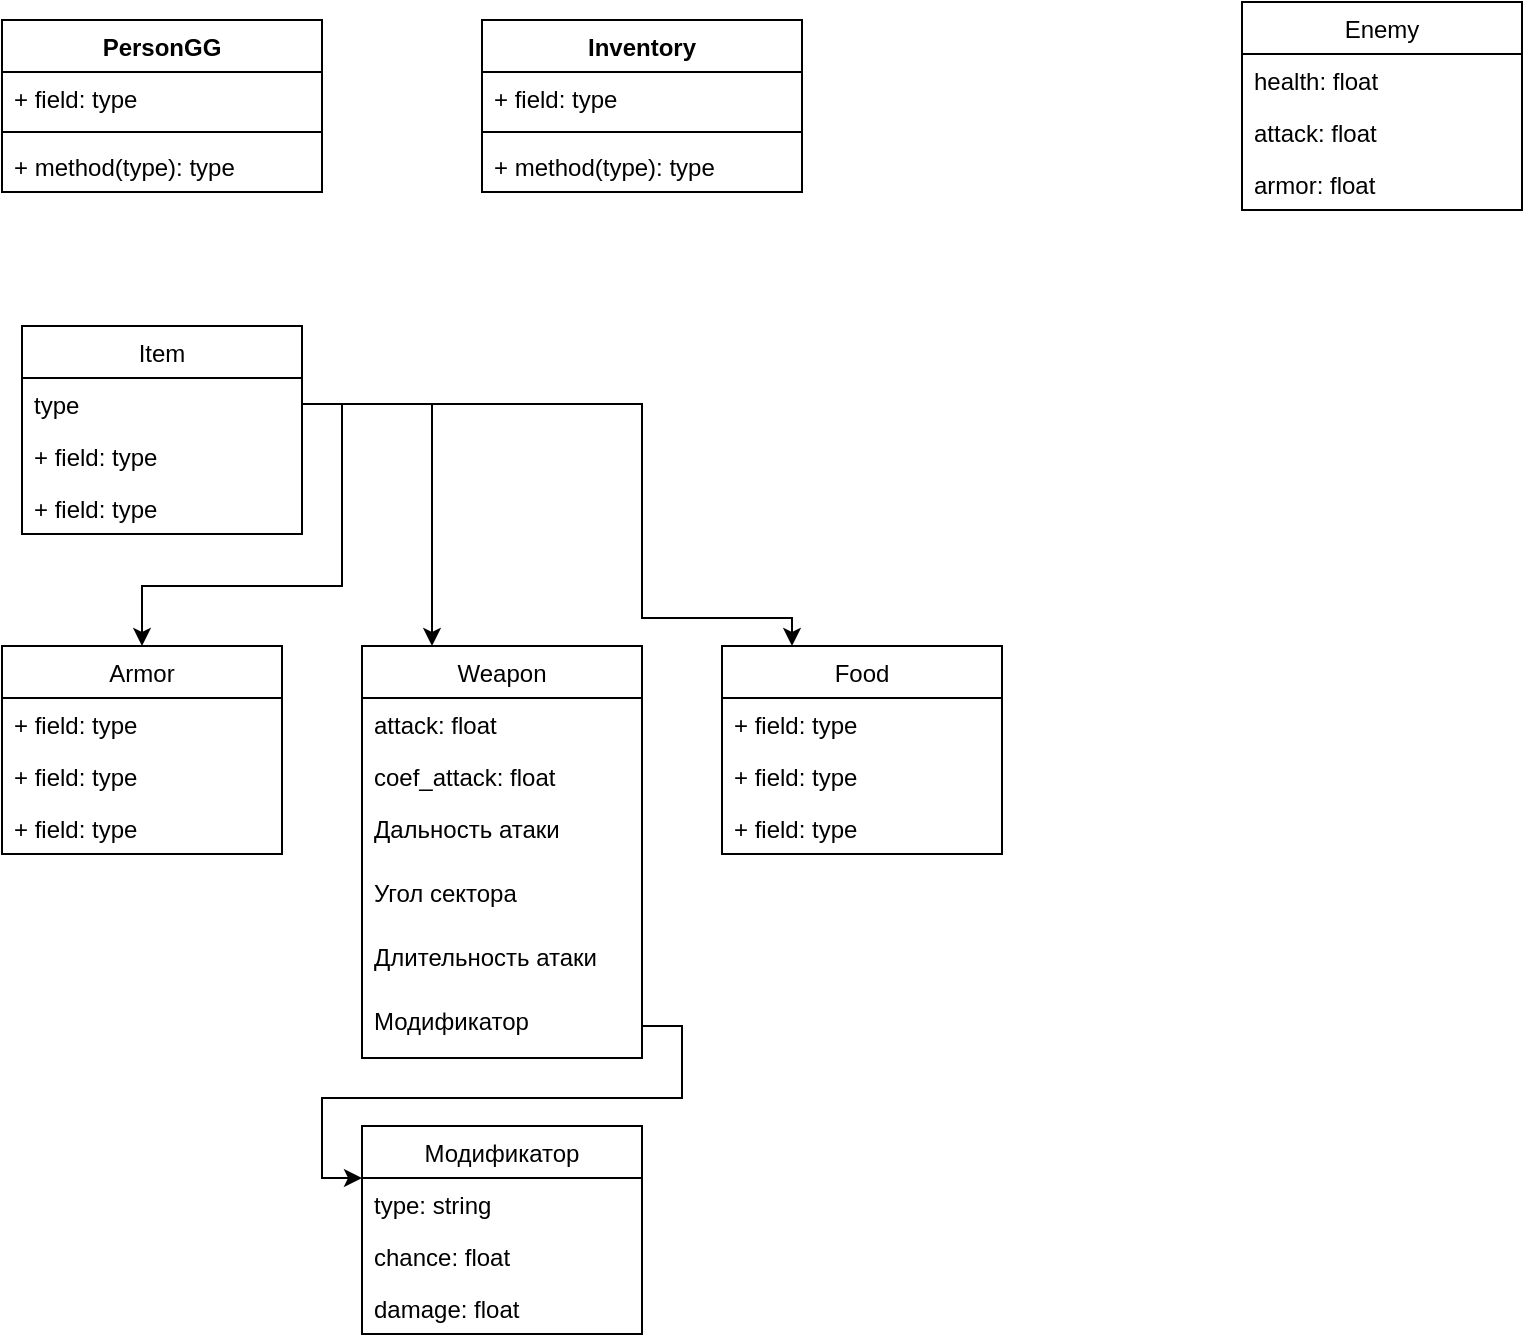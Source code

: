 <mxfile version="18.0.4" type="github">
  <diagram id="C5RBs43oDa-KdzZeNtuy" name="Page-1">
    <mxGraphModel dx="1422" dy="831" grid="1" gridSize="10" guides="1" tooltips="1" connect="1" arrows="1" fold="1" page="1" pageScale="1" pageWidth="827" pageHeight="1169" math="0" shadow="0">
      <root>
        <mxCell id="WIyWlLk6GJQsqaUBKTNV-0" />
        <mxCell id="WIyWlLk6GJQsqaUBKTNV-1" parent="WIyWlLk6GJQsqaUBKTNV-0" />
        <mxCell id="UhJCOVOWhgmh7EjyviNe-0" value="PersonGG" style="swimlane;fontStyle=1;align=center;verticalAlign=top;childLayout=stackLayout;horizontal=1;startSize=26;horizontalStack=0;resizeParent=1;resizeParentMax=0;resizeLast=0;collapsible=1;marginBottom=0;" vertex="1" parent="WIyWlLk6GJQsqaUBKTNV-1">
          <mxGeometry x="40" y="37" width="160" height="86" as="geometry" />
        </mxCell>
        <mxCell id="UhJCOVOWhgmh7EjyviNe-1" value="+ field: type" style="text;strokeColor=none;fillColor=none;align=left;verticalAlign=top;spacingLeft=4;spacingRight=4;overflow=hidden;rotatable=0;points=[[0,0.5],[1,0.5]];portConstraint=eastwest;" vertex="1" parent="UhJCOVOWhgmh7EjyviNe-0">
          <mxGeometry y="26" width="160" height="26" as="geometry" />
        </mxCell>
        <mxCell id="UhJCOVOWhgmh7EjyviNe-2" value="" style="line;strokeWidth=1;fillColor=none;align=left;verticalAlign=middle;spacingTop=-1;spacingLeft=3;spacingRight=3;rotatable=0;labelPosition=right;points=[];portConstraint=eastwest;" vertex="1" parent="UhJCOVOWhgmh7EjyviNe-0">
          <mxGeometry y="52" width="160" height="8" as="geometry" />
        </mxCell>
        <mxCell id="UhJCOVOWhgmh7EjyviNe-3" value="+ method(type): type" style="text;strokeColor=none;fillColor=none;align=left;verticalAlign=top;spacingLeft=4;spacingRight=4;overflow=hidden;rotatable=0;points=[[0,0.5],[1,0.5]];portConstraint=eastwest;" vertex="1" parent="UhJCOVOWhgmh7EjyviNe-0">
          <mxGeometry y="60" width="160" height="26" as="geometry" />
        </mxCell>
        <mxCell id="UhJCOVOWhgmh7EjyviNe-4" value="Weapon" style="swimlane;fontStyle=0;childLayout=stackLayout;horizontal=1;startSize=26;fillColor=none;horizontalStack=0;resizeParent=1;resizeParentMax=0;resizeLast=0;collapsible=1;marginBottom=0;" vertex="1" parent="WIyWlLk6GJQsqaUBKTNV-1">
          <mxGeometry x="220" y="350" width="140" height="206" as="geometry" />
        </mxCell>
        <mxCell id="UhJCOVOWhgmh7EjyviNe-5" value="attack: float" style="text;strokeColor=none;fillColor=none;align=left;verticalAlign=top;spacingLeft=4;spacingRight=4;overflow=hidden;rotatable=0;points=[[0,0.5],[1,0.5]];portConstraint=eastwest;" vertex="1" parent="UhJCOVOWhgmh7EjyviNe-4">
          <mxGeometry y="26" width="140" height="26" as="geometry" />
        </mxCell>
        <mxCell id="UhJCOVOWhgmh7EjyviNe-42" value="coef_attack: float" style="text;strokeColor=none;fillColor=none;align=left;verticalAlign=top;spacingLeft=4;spacingRight=4;overflow=hidden;rotatable=0;points=[[0,0.5],[1,0.5]];portConstraint=eastwest;" vertex="1" parent="UhJCOVOWhgmh7EjyviNe-4">
          <mxGeometry y="52" width="140" height="26" as="geometry" />
        </mxCell>
        <mxCell id="UhJCOVOWhgmh7EjyviNe-7" value="Дальность атаки" style="text;strokeColor=none;fillColor=none;align=left;verticalAlign=top;spacingLeft=4;spacingRight=4;overflow=hidden;rotatable=0;points=[[0,0.5],[1,0.5]];portConstraint=eastwest;" vertex="1" parent="UhJCOVOWhgmh7EjyviNe-4">
          <mxGeometry y="78" width="140" height="32" as="geometry" />
        </mxCell>
        <mxCell id="UhJCOVOWhgmh7EjyviNe-16" value="Угол сектора" style="text;strokeColor=none;fillColor=none;align=left;verticalAlign=top;spacingLeft=4;spacingRight=4;overflow=hidden;rotatable=0;points=[[0,0.5],[1,0.5]];portConstraint=eastwest;" vertex="1" parent="UhJCOVOWhgmh7EjyviNe-4">
          <mxGeometry y="110" width="140" height="32" as="geometry" />
        </mxCell>
        <mxCell id="UhJCOVOWhgmh7EjyviNe-18" value="Длительность атаки" style="text;strokeColor=none;fillColor=none;align=left;verticalAlign=top;spacingLeft=4;spacingRight=4;overflow=hidden;rotatable=0;points=[[0,0.5],[1,0.5]];portConstraint=eastwest;" vertex="1" parent="UhJCOVOWhgmh7EjyviNe-4">
          <mxGeometry y="142" width="140" height="32" as="geometry" />
        </mxCell>
        <mxCell id="UhJCOVOWhgmh7EjyviNe-30" value="Модификатор" style="text;strokeColor=none;fillColor=none;align=left;verticalAlign=top;spacingLeft=4;spacingRight=4;overflow=hidden;rotatable=0;points=[[0,0.5],[1,0.5]];portConstraint=eastwest;" vertex="1" parent="UhJCOVOWhgmh7EjyviNe-4">
          <mxGeometry y="174" width="140" height="32" as="geometry" />
        </mxCell>
        <mxCell id="UhJCOVOWhgmh7EjyviNe-8" value="Armor" style="swimlane;fontStyle=0;childLayout=stackLayout;horizontal=1;startSize=26;fillColor=none;horizontalStack=0;resizeParent=1;resizeParentMax=0;resizeLast=0;collapsible=1;marginBottom=0;" vertex="1" parent="WIyWlLk6GJQsqaUBKTNV-1">
          <mxGeometry x="40" y="350" width="140" height="104" as="geometry" />
        </mxCell>
        <mxCell id="UhJCOVOWhgmh7EjyviNe-9" value="+ field: type" style="text;strokeColor=none;fillColor=none;align=left;verticalAlign=top;spacingLeft=4;spacingRight=4;overflow=hidden;rotatable=0;points=[[0,0.5],[1,0.5]];portConstraint=eastwest;" vertex="1" parent="UhJCOVOWhgmh7EjyviNe-8">
          <mxGeometry y="26" width="140" height="26" as="geometry" />
        </mxCell>
        <mxCell id="UhJCOVOWhgmh7EjyviNe-10" value="+ field: type" style="text;strokeColor=none;fillColor=none;align=left;verticalAlign=top;spacingLeft=4;spacingRight=4;overflow=hidden;rotatable=0;points=[[0,0.5],[1,0.5]];portConstraint=eastwest;" vertex="1" parent="UhJCOVOWhgmh7EjyviNe-8">
          <mxGeometry y="52" width="140" height="26" as="geometry" />
        </mxCell>
        <mxCell id="UhJCOVOWhgmh7EjyviNe-11" value="+ field: type" style="text;strokeColor=none;fillColor=none;align=left;verticalAlign=top;spacingLeft=4;spacingRight=4;overflow=hidden;rotatable=0;points=[[0,0.5],[1,0.5]];portConstraint=eastwest;" vertex="1" parent="UhJCOVOWhgmh7EjyviNe-8">
          <mxGeometry y="78" width="140" height="26" as="geometry" />
        </mxCell>
        <mxCell id="UhJCOVOWhgmh7EjyviNe-12" value="Inventory" style="swimlane;fontStyle=1;align=center;verticalAlign=top;childLayout=stackLayout;horizontal=1;startSize=26;horizontalStack=0;resizeParent=1;resizeParentMax=0;resizeLast=0;collapsible=1;marginBottom=0;" vertex="1" parent="WIyWlLk6GJQsqaUBKTNV-1">
          <mxGeometry x="280" y="37" width="160" height="86" as="geometry" />
        </mxCell>
        <mxCell id="UhJCOVOWhgmh7EjyviNe-13" value="+ field: type" style="text;strokeColor=none;fillColor=none;align=left;verticalAlign=top;spacingLeft=4;spacingRight=4;overflow=hidden;rotatable=0;points=[[0,0.5],[1,0.5]];portConstraint=eastwest;" vertex="1" parent="UhJCOVOWhgmh7EjyviNe-12">
          <mxGeometry y="26" width="160" height="26" as="geometry" />
        </mxCell>
        <mxCell id="UhJCOVOWhgmh7EjyviNe-14" value="" style="line;strokeWidth=1;fillColor=none;align=left;verticalAlign=middle;spacingTop=-1;spacingLeft=3;spacingRight=3;rotatable=0;labelPosition=right;points=[];portConstraint=eastwest;" vertex="1" parent="UhJCOVOWhgmh7EjyviNe-12">
          <mxGeometry y="52" width="160" height="8" as="geometry" />
        </mxCell>
        <mxCell id="UhJCOVOWhgmh7EjyviNe-15" value="+ method(type): type" style="text;strokeColor=none;fillColor=none;align=left;verticalAlign=top;spacingLeft=4;spacingRight=4;overflow=hidden;rotatable=0;points=[[0,0.5],[1,0.5]];portConstraint=eastwest;" vertex="1" parent="UhJCOVOWhgmh7EjyviNe-12">
          <mxGeometry y="60" width="160" height="26" as="geometry" />
        </mxCell>
        <mxCell id="UhJCOVOWhgmh7EjyviNe-24" value="Модификатор" style="swimlane;fontStyle=0;childLayout=stackLayout;horizontal=1;startSize=26;fillColor=none;horizontalStack=0;resizeParent=1;resizeParentMax=0;resizeLast=0;collapsible=1;marginBottom=0;" vertex="1" parent="WIyWlLk6GJQsqaUBKTNV-1">
          <mxGeometry x="220" y="590" width="140" height="104" as="geometry" />
        </mxCell>
        <mxCell id="UhJCOVOWhgmh7EjyviNe-25" value="type: string" style="text;strokeColor=none;fillColor=none;align=left;verticalAlign=top;spacingLeft=4;spacingRight=4;overflow=hidden;rotatable=0;points=[[0,0.5],[1,0.5]];portConstraint=eastwest;" vertex="1" parent="UhJCOVOWhgmh7EjyviNe-24">
          <mxGeometry y="26" width="140" height="26" as="geometry" />
        </mxCell>
        <mxCell id="UhJCOVOWhgmh7EjyviNe-26" value="chance: float" style="text;strokeColor=none;fillColor=none;align=left;verticalAlign=top;spacingLeft=4;spacingRight=4;overflow=hidden;rotatable=0;points=[[0,0.5],[1,0.5]];portConstraint=eastwest;" vertex="1" parent="UhJCOVOWhgmh7EjyviNe-24">
          <mxGeometry y="52" width="140" height="26" as="geometry" />
        </mxCell>
        <mxCell id="UhJCOVOWhgmh7EjyviNe-27" value="damage: float" style="text;strokeColor=none;fillColor=none;align=left;verticalAlign=top;spacingLeft=4;spacingRight=4;overflow=hidden;rotatable=0;points=[[0,0.5],[1,0.5]];portConstraint=eastwest;" vertex="1" parent="UhJCOVOWhgmh7EjyviNe-24">
          <mxGeometry y="78" width="140" height="26" as="geometry" />
        </mxCell>
        <mxCell id="UhJCOVOWhgmh7EjyviNe-34" style="edgeStyle=orthogonalEdgeStyle;rounded=0;orthogonalLoop=1;jettySize=auto;html=1;exitX=1;exitY=0.5;exitDx=0;exitDy=0;entryX=0;entryY=0.25;entryDx=0;entryDy=0;" edge="1" parent="WIyWlLk6GJQsqaUBKTNV-1" source="UhJCOVOWhgmh7EjyviNe-30" target="UhJCOVOWhgmh7EjyviNe-24">
          <mxGeometry relative="1" as="geometry" />
        </mxCell>
        <mxCell id="UhJCOVOWhgmh7EjyviNe-35" value="Enemy" style="swimlane;fontStyle=0;childLayout=stackLayout;horizontal=1;startSize=26;fillColor=none;horizontalStack=0;resizeParent=1;resizeParentMax=0;resizeLast=0;collapsible=1;marginBottom=0;" vertex="1" parent="WIyWlLk6GJQsqaUBKTNV-1">
          <mxGeometry x="660" y="28" width="140" height="104" as="geometry" />
        </mxCell>
        <mxCell id="UhJCOVOWhgmh7EjyviNe-36" value="health: float" style="text;strokeColor=none;fillColor=none;align=left;verticalAlign=top;spacingLeft=4;spacingRight=4;overflow=hidden;rotatable=0;points=[[0,0.5],[1,0.5]];portConstraint=eastwest;" vertex="1" parent="UhJCOVOWhgmh7EjyviNe-35">
          <mxGeometry y="26" width="140" height="26" as="geometry" />
        </mxCell>
        <mxCell id="UhJCOVOWhgmh7EjyviNe-37" value="attack: float" style="text;strokeColor=none;fillColor=none;align=left;verticalAlign=top;spacingLeft=4;spacingRight=4;overflow=hidden;rotatable=0;points=[[0,0.5],[1,0.5]];portConstraint=eastwest;" vertex="1" parent="UhJCOVOWhgmh7EjyviNe-35">
          <mxGeometry y="52" width="140" height="26" as="geometry" />
        </mxCell>
        <mxCell id="UhJCOVOWhgmh7EjyviNe-38" value="armor: float" style="text;strokeColor=none;fillColor=none;align=left;verticalAlign=top;spacingLeft=4;spacingRight=4;overflow=hidden;rotatable=0;points=[[0,0.5],[1,0.5]];portConstraint=eastwest;" vertex="1" parent="UhJCOVOWhgmh7EjyviNe-35">
          <mxGeometry y="78" width="140" height="26" as="geometry" />
        </mxCell>
        <mxCell id="UhJCOVOWhgmh7EjyviNe-43" value="Item" style="swimlane;fontStyle=0;childLayout=stackLayout;horizontal=1;startSize=26;fillColor=none;horizontalStack=0;resizeParent=1;resizeParentMax=0;resizeLast=0;collapsible=1;marginBottom=0;" vertex="1" parent="WIyWlLk6GJQsqaUBKTNV-1">
          <mxGeometry x="50" y="190" width="140" height="104" as="geometry" />
        </mxCell>
        <mxCell id="UhJCOVOWhgmh7EjyviNe-44" value="type" style="text;strokeColor=none;fillColor=none;align=left;verticalAlign=top;spacingLeft=4;spacingRight=4;overflow=hidden;rotatable=0;points=[[0,0.5],[1,0.5]];portConstraint=eastwest;" vertex="1" parent="UhJCOVOWhgmh7EjyviNe-43">
          <mxGeometry y="26" width="140" height="26" as="geometry" />
        </mxCell>
        <mxCell id="UhJCOVOWhgmh7EjyviNe-45" value="+ field: type" style="text;strokeColor=none;fillColor=none;align=left;verticalAlign=top;spacingLeft=4;spacingRight=4;overflow=hidden;rotatable=0;points=[[0,0.5],[1,0.5]];portConstraint=eastwest;" vertex="1" parent="UhJCOVOWhgmh7EjyviNe-43">
          <mxGeometry y="52" width="140" height="26" as="geometry" />
        </mxCell>
        <mxCell id="UhJCOVOWhgmh7EjyviNe-46" value="+ field: type" style="text;strokeColor=none;fillColor=none;align=left;verticalAlign=top;spacingLeft=4;spacingRight=4;overflow=hidden;rotatable=0;points=[[0,0.5],[1,0.5]];portConstraint=eastwest;" vertex="1" parent="UhJCOVOWhgmh7EjyviNe-43">
          <mxGeometry y="78" width="140" height="26" as="geometry" />
        </mxCell>
        <mxCell id="UhJCOVOWhgmh7EjyviNe-47" style="edgeStyle=orthogonalEdgeStyle;rounded=0;orthogonalLoop=1;jettySize=auto;html=1;exitX=1;exitY=0.5;exitDx=0;exitDy=0;entryX=0.5;entryY=0;entryDx=0;entryDy=0;" edge="1" parent="WIyWlLk6GJQsqaUBKTNV-1" source="UhJCOVOWhgmh7EjyviNe-44" target="UhJCOVOWhgmh7EjyviNe-8">
          <mxGeometry relative="1" as="geometry">
            <mxPoint x="210" y="290" as="targetPoint" />
            <Array as="points">
              <mxPoint x="210" y="229" />
              <mxPoint x="210" y="320" />
              <mxPoint x="110" y="320" />
            </Array>
          </mxGeometry>
        </mxCell>
        <mxCell id="UhJCOVOWhgmh7EjyviNe-48" style="edgeStyle=orthogonalEdgeStyle;rounded=0;orthogonalLoop=1;jettySize=auto;html=1;exitX=1;exitY=0.5;exitDx=0;exitDy=0;entryX=0.25;entryY=0;entryDx=0;entryDy=0;" edge="1" parent="WIyWlLk6GJQsqaUBKTNV-1" source="UhJCOVOWhgmh7EjyviNe-44" target="UhJCOVOWhgmh7EjyviNe-4">
          <mxGeometry relative="1" as="geometry" />
        </mxCell>
        <mxCell id="UhJCOVOWhgmh7EjyviNe-49" value="Food" style="swimlane;fontStyle=0;childLayout=stackLayout;horizontal=1;startSize=26;fillColor=none;horizontalStack=0;resizeParent=1;resizeParentMax=0;resizeLast=0;collapsible=1;marginBottom=0;" vertex="1" parent="WIyWlLk6GJQsqaUBKTNV-1">
          <mxGeometry x="400" y="350" width="140" height="104" as="geometry" />
        </mxCell>
        <mxCell id="UhJCOVOWhgmh7EjyviNe-50" value="+ field: type" style="text;strokeColor=none;fillColor=none;align=left;verticalAlign=top;spacingLeft=4;spacingRight=4;overflow=hidden;rotatable=0;points=[[0,0.5],[1,0.5]];portConstraint=eastwest;" vertex="1" parent="UhJCOVOWhgmh7EjyviNe-49">
          <mxGeometry y="26" width="140" height="26" as="geometry" />
        </mxCell>
        <mxCell id="UhJCOVOWhgmh7EjyviNe-51" value="+ field: type" style="text;strokeColor=none;fillColor=none;align=left;verticalAlign=top;spacingLeft=4;spacingRight=4;overflow=hidden;rotatable=0;points=[[0,0.5],[1,0.5]];portConstraint=eastwest;" vertex="1" parent="UhJCOVOWhgmh7EjyviNe-49">
          <mxGeometry y="52" width="140" height="26" as="geometry" />
        </mxCell>
        <mxCell id="UhJCOVOWhgmh7EjyviNe-52" value="+ field: type" style="text;strokeColor=none;fillColor=none;align=left;verticalAlign=top;spacingLeft=4;spacingRight=4;overflow=hidden;rotatable=0;points=[[0,0.5],[1,0.5]];portConstraint=eastwest;" vertex="1" parent="UhJCOVOWhgmh7EjyviNe-49">
          <mxGeometry y="78" width="140" height="26" as="geometry" />
        </mxCell>
        <mxCell id="UhJCOVOWhgmh7EjyviNe-53" style="edgeStyle=orthogonalEdgeStyle;rounded=0;orthogonalLoop=1;jettySize=auto;html=1;exitX=1;exitY=0.5;exitDx=0;exitDy=0;entryX=0.25;entryY=0;entryDx=0;entryDy=0;" edge="1" parent="WIyWlLk6GJQsqaUBKTNV-1" source="UhJCOVOWhgmh7EjyviNe-44" target="UhJCOVOWhgmh7EjyviNe-49">
          <mxGeometry relative="1" as="geometry">
            <Array as="points">
              <mxPoint x="360" y="229" />
              <mxPoint x="360" y="336" />
              <mxPoint x="435" y="336" />
            </Array>
          </mxGeometry>
        </mxCell>
      </root>
    </mxGraphModel>
  </diagram>
</mxfile>
